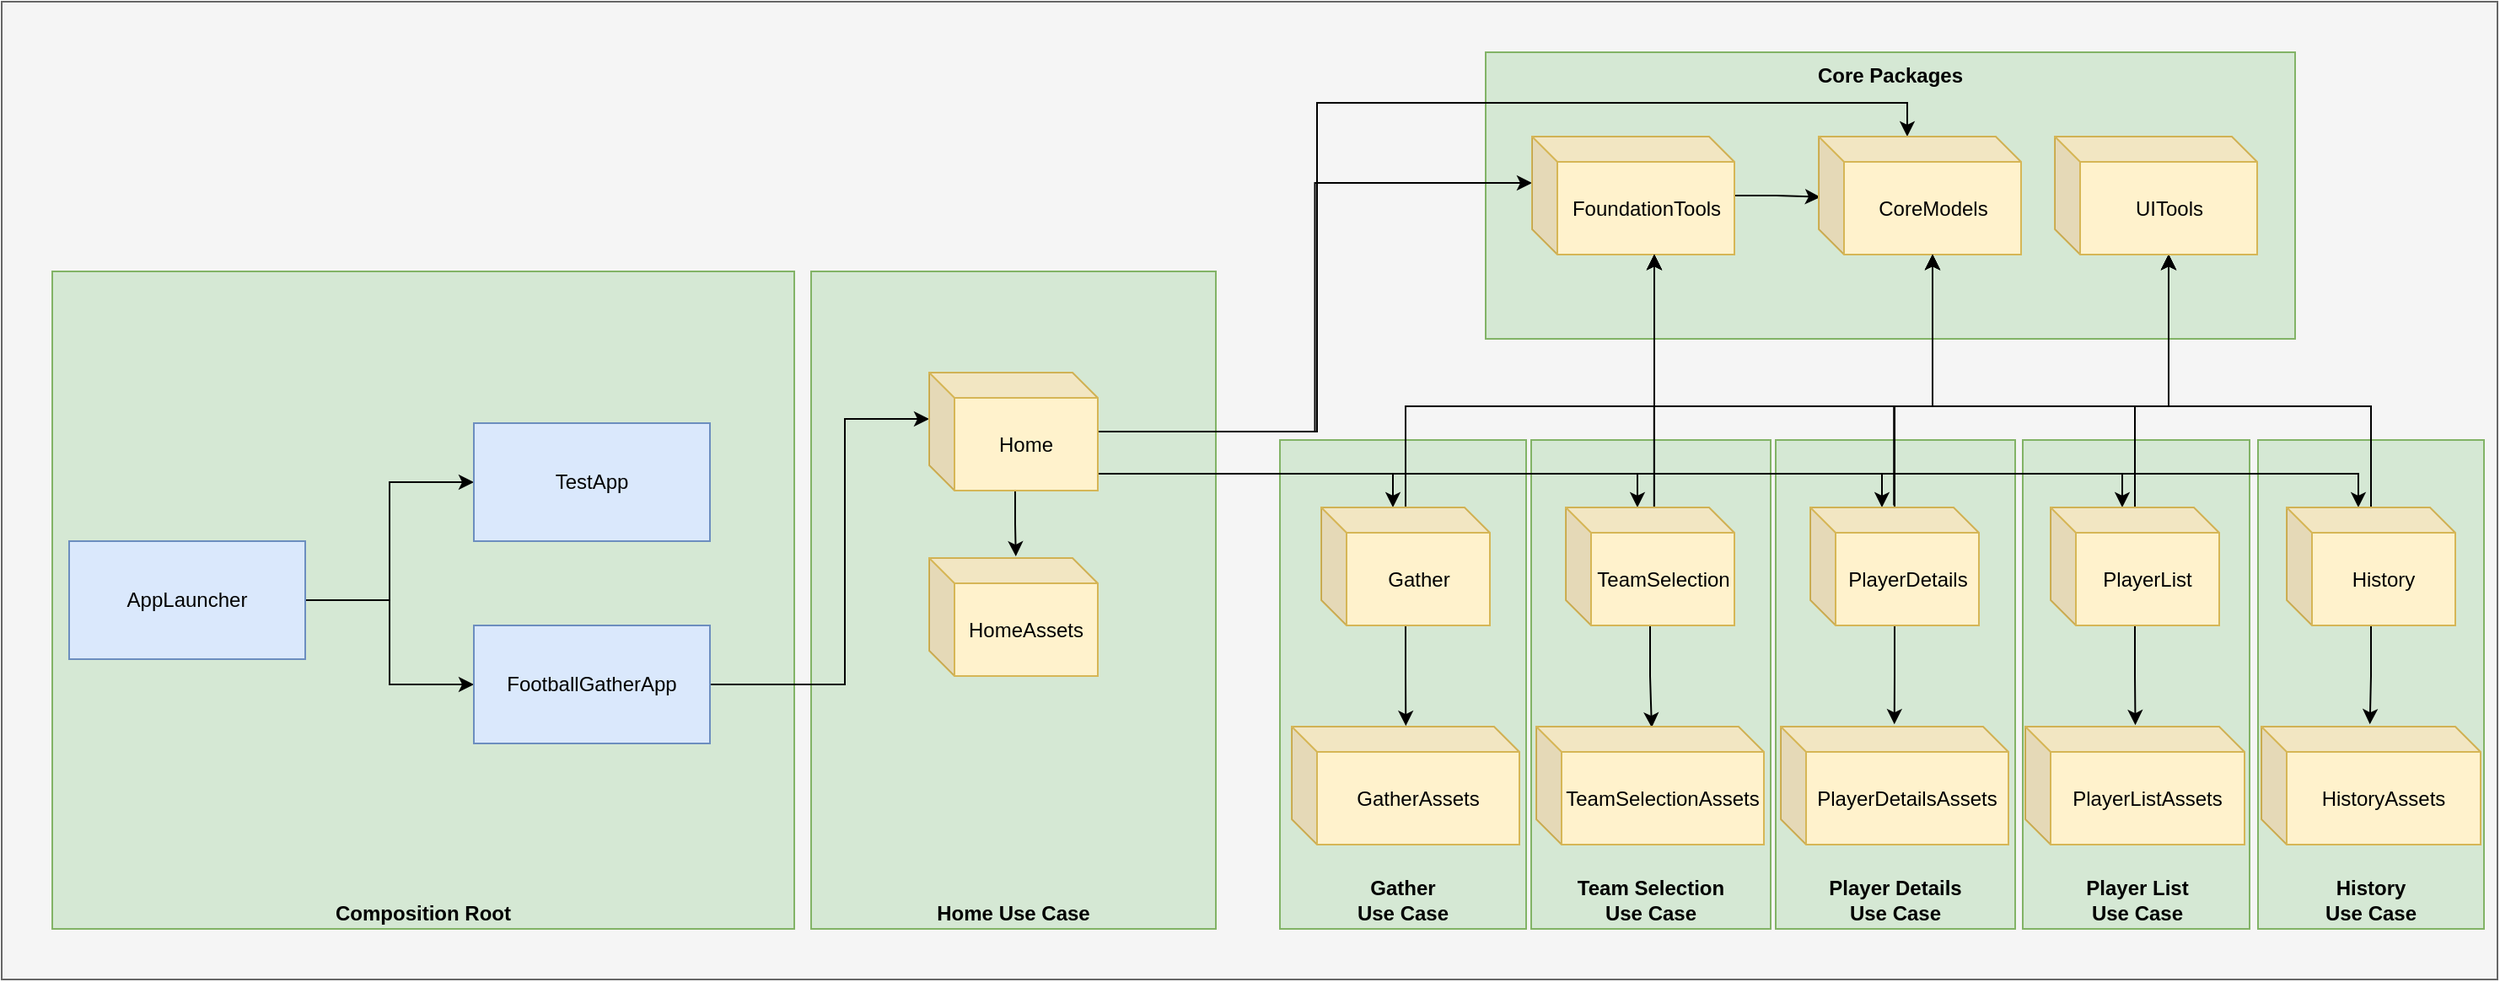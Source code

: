 <mxfile version="17.2.1" type="device"><diagram id="TobfptobPStImK_e6-n5" name="packages"><mxGraphModel dx="2884" dy="1578" grid="1" gridSize="10" guides="1" tooltips="1" connect="1" arrows="1" fold="1" page="1" pageScale="1" pageWidth="850" pageHeight="1100" math="0" shadow="0"><root><mxCell id="0"/><mxCell id="1" parent="0"/><mxCell id="zlG8t9grHXUxFDCzVIEU-12" value="" style="rounded=0;whiteSpace=wrap;html=1;fillColor=#f5f5f5;strokeColor=#666666;fontColor=#333333;" vertex="1" parent="1"><mxGeometry x="130" y="260" width="1480" height="580" as="geometry"/></mxCell><mxCell id="zlG8t9grHXUxFDCzVIEU-11" value="Core Packages" style="rounded=0;whiteSpace=wrap;html=1;horizontal=1;verticalAlign=top;fontStyle=1;fillColor=#d5e8d4;strokeColor=#82b366;" vertex="1" parent="1"><mxGeometry x="1010" y="290" width="480" height="170" as="geometry"/></mxCell><mxCell id="zlG8t9grHXUxFDCzVIEU-8" value="History&lt;br&gt;Use Case" style="rounded=0;whiteSpace=wrap;html=1;horizontal=1;verticalAlign=bottom;fontStyle=1;fillColor=#d5e8d4;strokeColor=#82b366;" vertex="1" parent="1"><mxGeometry x="1468" y="520" width="134" height="290" as="geometry"/></mxCell><mxCell id="zlG8t9grHXUxFDCzVIEU-7" value="Player List&lt;br&gt;Use Case" style="rounded=0;whiteSpace=wrap;html=1;horizontal=1;verticalAlign=bottom;fontStyle=1;fillColor=#d5e8d4;strokeColor=#82b366;" vertex="1" parent="1"><mxGeometry x="1328.5" y="520" width="134.5" height="290" as="geometry"/></mxCell><mxCell id="zlG8t9grHXUxFDCzVIEU-6" value="Player Details&lt;br&gt;Use Case" style="rounded=0;whiteSpace=wrap;html=1;horizontal=1;verticalAlign=bottom;fontStyle=1;fillColor=#d5e8d4;strokeColor=#82b366;" vertex="1" parent="1"><mxGeometry x="1182" y="520" width="142" height="290" as="geometry"/></mxCell><mxCell id="zlG8t9grHXUxFDCzVIEU-5" value="Team Selection&lt;br&gt;Use Case" style="rounded=0;whiteSpace=wrap;html=1;horizontal=1;verticalAlign=bottom;fontStyle=1;fillColor=#d5e8d4;strokeColor=#82b366;" vertex="1" parent="1"><mxGeometry x="1037" y="520" width="142" height="290" as="geometry"/></mxCell><mxCell id="zlG8t9grHXUxFDCzVIEU-3" value="Gather&lt;br&gt;Use Case" style="rounded=0;whiteSpace=wrap;html=1;horizontal=1;verticalAlign=bottom;fontStyle=1;fillColor=#d5e8d4;strokeColor=#82b366;" vertex="1" parent="1"><mxGeometry x="888" y="520" width="146" height="290" as="geometry"/></mxCell><mxCell id="zlG8t9grHXUxFDCzVIEU-2" value="Home Use Case" style="rounded=0;whiteSpace=wrap;html=1;horizontal=1;verticalAlign=bottom;fontStyle=1;fillColor=#d5e8d4;strokeColor=#82b366;" vertex="1" parent="1"><mxGeometry x="610" y="420" width="240" height="390" as="geometry"/></mxCell><mxCell id="zlG8t9grHXUxFDCzVIEU-1" value="Composition Root" style="rounded=0;whiteSpace=wrap;html=1;horizontal=1;verticalAlign=bottom;fontStyle=1;fillColor=#d5e8d4;strokeColor=#82b366;" vertex="1" parent="1"><mxGeometry x="160" y="420" width="440" height="390" as="geometry"/></mxCell><mxCell id="-4pnsfBAzSuTo0sqaqgS-5" style="edgeStyle=orthogonalEdgeStyle;rounded=0;orthogonalLoop=1;jettySize=auto;html=1;entryX=0;entryY=0.5;entryDx=0;entryDy=0;" parent="1" source="-4pnsfBAzSuTo0sqaqgS-1" target="-4pnsfBAzSuTo0sqaqgS-3" edge="1"><mxGeometry relative="1" as="geometry"/></mxCell><mxCell id="-4pnsfBAzSuTo0sqaqgS-6" style="edgeStyle=orthogonalEdgeStyle;rounded=0;orthogonalLoop=1;jettySize=auto;html=1;entryX=0;entryY=0.5;entryDx=0;entryDy=0;" parent="1" source="-4pnsfBAzSuTo0sqaqgS-1" target="-4pnsfBAzSuTo0sqaqgS-4" edge="1"><mxGeometry relative="1" as="geometry"/></mxCell><mxCell id="-4pnsfBAzSuTo0sqaqgS-1" value="AppLauncher" style="rounded=0;whiteSpace=wrap;html=1;fillColor=#dae8fc;strokeColor=#6c8ebf;" parent="1" vertex="1"><mxGeometry x="170" y="580" width="140" height="70" as="geometry"/></mxCell><mxCell id="-4pnsfBAzSuTo0sqaqgS-3" value="TestApp" style="rounded=0;whiteSpace=wrap;html=1;fillColor=#dae8fc;strokeColor=#6c8ebf;" parent="1" vertex="1"><mxGeometry x="410" y="510" width="140" height="70" as="geometry"/></mxCell><mxCell id="-4pnsfBAzSuTo0sqaqgS-13" style="edgeStyle=orthogonalEdgeStyle;rounded=0;orthogonalLoop=1;jettySize=auto;html=1;entryX=0;entryY=0;entryDx=0;entryDy=27.5;entryPerimeter=0;" parent="1" source="-4pnsfBAzSuTo0sqaqgS-4" target="-4pnsfBAzSuTo0sqaqgS-11" edge="1"><mxGeometry relative="1" as="geometry"><Array as="points"><mxPoint x="630" y="665"/><mxPoint x="630" y="507"/></Array></mxGeometry></mxCell><mxCell id="-4pnsfBAzSuTo0sqaqgS-4" value="FootballGatherApp" style="rounded=0;whiteSpace=wrap;html=1;fillColor=#dae8fc;strokeColor=#6c8ebf;" parent="1" vertex="1"><mxGeometry x="410" y="630" width="140" height="70" as="geometry"/></mxCell><mxCell id="-4pnsfBAzSuTo0sqaqgS-14" style="edgeStyle=orthogonalEdgeStyle;rounded=0;orthogonalLoop=1;jettySize=auto;html=1;entryX=0.514;entryY=-0.014;entryDx=0;entryDy=0;entryPerimeter=0;" parent="1" source="-4pnsfBAzSuTo0sqaqgS-11" target="-4pnsfBAzSuTo0sqaqgS-12" edge="1"><mxGeometry relative="1" as="geometry"><Array as="points"><mxPoint x="731" y="570"/><mxPoint x="731" y="570"/></Array></mxGeometry></mxCell><mxCell id="-4pnsfBAzSuTo0sqaqgS-55" style="edgeStyle=orthogonalEdgeStyle;rounded=0;orthogonalLoop=1;jettySize=auto;html=1;entryX=0;entryY=0;entryDx=42.5;entryDy=0;entryPerimeter=0;" parent="1" source="-4pnsfBAzSuTo0sqaqgS-11" target="-4pnsfBAzSuTo0sqaqgS-28" edge="1"><mxGeometry relative="1" as="geometry"><Array as="points"><mxPoint x="955" y="540"/></Array></mxGeometry></mxCell><mxCell id="-4pnsfBAzSuTo0sqaqgS-56" style="edgeStyle=orthogonalEdgeStyle;rounded=0;orthogonalLoop=1;jettySize=auto;html=1;entryX=0;entryY=0;entryDx=42.5;entryDy=0;entryPerimeter=0;" parent="1" source="-4pnsfBAzSuTo0sqaqgS-11" target="-4pnsfBAzSuTo0sqaqgS-27" edge="1"><mxGeometry relative="1" as="geometry"><Array as="points"><mxPoint x="1100" y="540"/></Array></mxGeometry></mxCell><mxCell id="-4pnsfBAzSuTo0sqaqgS-57" style="edgeStyle=orthogonalEdgeStyle;rounded=0;orthogonalLoop=1;jettySize=auto;html=1;entryX=0;entryY=0;entryDx=42.5;entryDy=0;entryPerimeter=0;" parent="1" source="-4pnsfBAzSuTo0sqaqgS-11" target="-4pnsfBAzSuTo0sqaqgS-26" edge="1"><mxGeometry relative="1" as="geometry"><Array as="points"><mxPoint x="1245" y="540"/></Array></mxGeometry></mxCell><mxCell id="-4pnsfBAzSuTo0sqaqgS-58" style="edgeStyle=orthogonalEdgeStyle;rounded=0;orthogonalLoop=1;jettySize=auto;html=1;entryX=0;entryY=0;entryDx=42.5;entryDy=0;entryPerimeter=0;" parent="1" source="-4pnsfBAzSuTo0sqaqgS-11" target="-4pnsfBAzSuTo0sqaqgS-25" edge="1"><mxGeometry relative="1" as="geometry"><Array as="points"><mxPoint x="1388" y="540"/></Array></mxGeometry></mxCell><mxCell id="-4pnsfBAzSuTo0sqaqgS-59" style="edgeStyle=orthogonalEdgeStyle;rounded=0;orthogonalLoop=1;jettySize=auto;html=1;entryX=0;entryY=0;entryDx=42.5;entryDy=0;entryPerimeter=0;" parent="1" source="-4pnsfBAzSuTo0sqaqgS-11" target="-4pnsfBAzSuTo0sqaqgS-21" edge="1"><mxGeometry relative="1" as="geometry"><Array as="points"><mxPoint x="1528" y="540"/></Array></mxGeometry></mxCell><mxCell id="-4pnsfBAzSuTo0sqaqgS-83" style="edgeStyle=orthogonalEdgeStyle;rounded=0;orthogonalLoop=1;jettySize=auto;html=1;entryX=0;entryY=0;entryDx=0;entryDy=27.5;entryPerimeter=0;" parent="1" source="-4pnsfBAzSuTo0sqaqgS-11" target="-4pnsfBAzSuTo0sqaqgS-16" edge="1"><mxGeometry relative="1" as="geometry"><mxPoint x="1020" y="370" as="targetPoint"/></mxGeometry></mxCell><mxCell id="-4pnsfBAzSuTo0sqaqgS-84" style="edgeStyle=orthogonalEdgeStyle;rounded=0;orthogonalLoop=1;jettySize=auto;html=1;entryX=0;entryY=0;entryDx=52.5;entryDy=0;entryPerimeter=0;" parent="1" source="-4pnsfBAzSuTo0sqaqgS-11" target="-4pnsfBAzSuTo0sqaqgS-19" edge="1"><mxGeometry relative="1" as="geometry"><Array as="points"><mxPoint x="910" y="515"/><mxPoint x="910" y="320"/><mxPoint x="1260" y="320"/></Array></mxGeometry></mxCell><mxCell id="-4pnsfBAzSuTo0sqaqgS-11" value="Home" style="shape=cube;whiteSpace=wrap;html=1;boundedLbl=1;backgroundOutline=1;darkOpacity=0.05;darkOpacity2=0.1;size=15;fillColor=#fff2cc;strokeColor=#d6b656;" parent="1" vertex="1"><mxGeometry x="680" y="480" width="100" height="70" as="geometry"/></mxCell><mxCell id="-4pnsfBAzSuTo0sqaqgS-12" value="HomeAssets" style="shape=cube;whiteSpace=wrap;html=1;boundedLbl=1;backgroundOutline=1;darkOpacity=0.05;darkOpacity2=0.1;size=15;fillColor=#fff2cc;strokeColor=#d6b656;" parent="1" vertex="1"><mxGeometry x="680" y="590" width="100" height="70" as="geometry"/></mxCell><mxCell id="-4pnsfBAzSuTo0sqaqgS-40" style="edgeStyle=orthogonalEdgeStyle;rounded=0;orthogonalLoop=1;jettySize=auto;html=1;entryX=0.008;entryY=0.513;entryDx=0;entryDy=0;entryPerimeter=0;" parent="1" source="-4pnsfBAzSuTo0sqaqgS-16" target="-4pnsfBAzSuTo0sqaqgS-19" edge="1"><mxGeometry relative="1" as="geometry"/></mxCell><mxCell id="-4pnsfBAzSuTo0sqaqgS-16" value="FoundationTools" style="shape=cube;whiteSpace=wrap;html=1;boundedLbl=1;backgroundOutline=1;darkOpacity=0.05;darkOpacity2=0.1;size=15;fillColor=#fff2cc;strokeColor=#d6b656;" parent="1" vertex="1"><mxGeometry x="1037.5" y="340" width="120" height="70" as="geometry"/></mxCell><mxCell id="-4pnsfBAzSuTo0sqaqgS-19" value="CoreModels" style="shape=cube;whiteSpace=wrap;html=1;boundedLbl=1;backgroundOutline=1;darkOpacity=0.05;darkOpacity2=0.1;size=15;fillColor=#fff2cc;strokeColor=#d6b656;" parent="1" vertex="1"><mxGeometry x="1207.5" y="340" width="120" height="70" as="geometry"/></mxCell><mxCell id="-4pnsfBAzSuTo0sqaqgS-54" style="edgeStyle=orthogonalEdgeStyle;rounded=0;orthogonalLoop=1;jettySize=auto;html=1;entryX=0.495;entryY=-0.02;entryDx=0;entryDy=0;entryPerimeter=0;" parent="1" source="-4pnsfBAzSuTo0sqaqgS-21" target="-4pnsfBAzSuTo0sqaqgS-23" edge="1"><mxGeometry relative="1" as="geometry"/></mxCell><mxCell id="-4pnsfBAzSuTo0sqaqgS-70" style="edgeStyle=orthogonalEdgeStyle;rounded=0;orthogonalLoop=1;jettySize=auto;html=1;" parent="1" source="-4pnsfBAzSuTo0sqaqgS-21" edge="1"><mxGeometry relative="1" as="geometry"><mxPoint x="1110" y="410" as="targetPoint"/><Array as="points"><mxPoint x="1535" y="500"/><mxPoint x="1110" y="500"/><mxPoint x="1110" y="410"/></Array></mxGeometry></mxCell><mxCell id="-4pnsfBAzSuTo0sqaqgS-76" style="edgeStyle=orthogonalEdgeStyle;rounded=0;orthogonalLoop=1;jettySize=auto;html=1;entryX=0;entryY=0;entryDx=67.5;entryDy=70;entryPerimeter=0;" parent="1" source="-4pnsfBAzSuTo0sqaqgS-21" target="-4pnsfBAzSuTo0sqaqgS-19" edge="1"><mxGeometry relative="1" as="geometry"><Array as="points"><mxPoint x="1535" y="500"/><mxPoint x="1275" y="500"/></Array></mxGeometry></mxCell><mxCell id="-4pnsfBAzSuTo0sqaqgS-82" style="edgeStyle=orthogonalEdgeStyle;rounded=0;orthogonalLoop=1;jettySize=auto;html=1;entryX=0;entryY=0;entryDx=67.5;entryDy=70;entryPerimeter=0;" parent="1" source="-4pnsfBAzSuTo0sqaqgS-21" target="-4pnsfBAzSuTo0sqaqgS-39" edge="1"><mxGeometry relative="1" as="geometry"><Array as="points"><mxPoint x="1535" y="500"/><mxPoint x="1415" y="500"/></Array></mxGeometry></mxCell><mxCell id="-4pnsfBAzSuTo0sqaqgS-21" value="History" style="shape=cube;whiteSpace=wrap;html=1;boundedLbl=1;backgroundOutline=1;darkOpacity=0.05;darkOpacity2=0.1;size=15;fillColor=#fff2cc;strokeColor=#d6b656;" parent="1" vertex="1"><mxGeometry x="1485" y="560" width="100" height="70" as="geometry"/></mxCell><mxCell id="-4pnsfBAzSuTo0sqaqgS-23" value="HistoryAssets" style="shape=cube;whiteSpace=wrap;html=1;boundedLbl=1;backgroundOutline=1;darkOpacity=0.05;darkOpacity2=0.1;size=15;fillColor=#fff2cc;strokeColor=#d6b656;" parent="1" vertex="1"><mxGeometry x="1470" y="690" width="130" height="70" as="geometry"/></mxCell><mxCell id="-4pnsfBAzSuTo0sqaqgS-53" style="edgeStyle=orthogonalEdgeStyle;rounded=0;orthogonalLoop=1;jettySize=auto;html=1;entryX=0.502;entryY=-0.013;entryDx=0;entryDy=0;entryPerimeter=0;" parent="1" source="-4pnsfBAzSuTo0sqaqgS-25" target="-4pnsfBAzSuTo0sqaqgS-30" edge="1"><mxGeometry relative="1" as="geometry"/></mxCell><mxCell id="-4pnsfBAzSuTo0sqaqgS-69" style="edgeStyle=orthogonalEdgeStyle;rounded=0;orthogonalLoop=1;jettySize=auto;html=1;" parent="1" source="-4pnsfBAzSuTo0sqaqgS-25" edge="1"><mxGeometry relative="1" as="geometry"><mxPoint x="1110" y="410" as="targetPoint"/><Array as="points"><mxPoint x="1395" y="500"/><mxPoint x="1110" y="500"/><mxPoint x="1110" y="410"/></Array></mxGeometry></mxCell><mxCell id="-4pnsfBAzSuTo0sqaqgS-75" style="edgeStyle=orthogonalEdgeStyle;rounded=0;orthogonalLoop=1;jettySize=auto;html=1;entryX=0;entryY=0;entryDx=67.5;entryDy=70;entryPerimeter=0;" parent="1" source="-4pnsfBAzSuTo0sqaqgS-25" target="-4pnsfBAzSuTo0sqaqgS-19" edge="1"><mxGeometry relative="1" as="geometry"><Array as="points"><mxPoint x="1395" y="500"/><mxPoint x="1275" y="500"/></Array></mxGeometry></mxCell><mxCell id="-4pnsfBAzSuTo0sqaqgS-81" style="edgeStyle=orthogonalEdgeStyle;rounded=0;orthogonalLoop=1;jettySize=auto;html=1;entryX=0;entryY=0;entryDx=67.5;entryDy=70;entryPerimeter=0;" parent="1" source="-4pnsfBAzSuTo0sqaqgS-25" target="-4pnsfBAzSuTo0sqaqgS-39" edge="1"><mxGeometry relative="1" as="geometry"><Array as="points"><mxPoint x="1395" y="500"/><mxPoint x="1415" y="500"/></Array></mxGeometry></mxCell><mxCell id="-4pnsfBAzSuTo0sqaqgS-25" value="PlayerList" style="shape=cube;whiteSpace=wrap;html=1;boundedLbl=1;backgroundOutline=1;darkOpacity=0.05;darkOpacity2=0.1;size=15;fillColor=#fff2cc;strokeColor=#d6b656;" parent="1" vertex="1"><mxGeometry x="1345" y="560" width="100" height="70" as="geometry"/></mxCell><mxCell id="-4pnsfBAzSuTo0sqaqgS-52" style="edgeStyle=orthogonalEdgeStyle;rounded=0;orthogonalLoop=1;jettySize=auto;html=1;entryX=0.499;entryY=-0.02;entryDx=0;entryDy=0;entryPerimeter=0;" parent="1" source="-4pnsfBAzSuTo0sqaqgS-26" target="-4pnsfBAzSuTo0sqaqgS-33" edge="1"><mxGeometry relative="1" as="geometry"/></mxCell><mxCell id="-4pnsfBAzSuTo0sqaqgS-68" style="edgeStyle=orthogonalEdgeStyle;rounded=0;orthogonalLoop=1;jettySize=auto;html=1;" parent="1" source="-4pnsfBAzSuTo0sqaqgS-26" edge="1"><mxGeometry relative="1" as="geometry"><mxPoint x="1110" y="410" as="targetPoint"/><Array as="points"><mxPoint x="1253" y="500"/><mxPoint x="1110" y="500"/><mxPoint x="1110" y="410"/></Array></mxGeometry></mxCell><mxCell id="-4pnsfBAzSuTo0sqaqgS-73" style="edgeStyle=orthogonalEdgeStyle;rounded=0;orthogonalLoop=1;jettySize=auto;html=1;entryX=0;entryY=0;entryDx=67.5;entryDy=70;entryPerimeter=0;exitX=0.496;exitY=-0.017;exitDx=0;exitDy=0;exitPerimeter=0;" parent="1" source="-4pnsfBAzSuTo0sqaqgS-26" target="-4pnsfBAzSuTo0sqaqgS-19" edge="1"><mxGeometry relative="1" as="geometry"><Array as="points"><mxPoint x="1252" y="500"/><mxPoint x="1275" y="500"/></Array></mxGeometry></mxCell><mxCell id="-4pnsfBAzSuTo0sqaqgS-80" style="edgeStyle=orthogonalEdgeStyle;rounded=0;orthogonalLoop=1;jettySize=auto;html=1;entryX=0;entryY=0;entryDx=67.5;entryDy=70;entryPerimeter=0;" parent="1" source="-4pnsfBAzSuTo0sqaqgS-26" target="-4pnsfBAzSuTo0sqaqgS-39" edge="1"><mxGeometry relative="1" as="geometry"><Array as="points"><mxPoint x="1253" y="500"/><mxPoint x="1415" y="500"/></Array></mxGeometry></mxCell><mxCell id="-4pnsfBAzSuTo0sqaqgS-26" value="PlayerDetails" style="shape=cube;whiteSpace=wrap;html=1;boundedLbl=1;backgroundOutline=1;darkOpacity=0.05;darkOpacity2=0.1;size=15;fillColor=#fff2cc;strokeColor=#d6b656;" parent="1" vertex="1"><mxGeometry x="1202.5" y="560" width="100" height="70" as="geometry"/></mxCell><mxCell id="-4pnsfBAzSuTo0sqaqgS-51" style="edgeStyle=orthogonalEdgeStyle;rounded=0;orthogonalLoop=1;jettySize=auto;html=1;entryX=0.507;entryY=0.008;entryDx=0;entryDy=0;entryPerimeter=0;" parent="1" source="-4pnsfBAzSuTo0sqaqgS-27" target="-4pnsfBAzSuTo0sqaqgS-35" edge="1"><mxGeometry relative="1" as="geometry"/></mxCell><mxCell id="-4pnsfBAzSuTo0sqaqgS-67" style="edgeStyle=orthogonalEdgeStyle;rounded=0;orthogonalLoop=1;jettySize=auto;html=1;" parent="1" source="-4pnsfBAzSuTo0sqaqgS-27" edge="1"><mxGeometry relative="1" as="geometry"><mxPoint x="1110" y="410" as="targetPoint"/><Array as="points"><mxPoint x="1110" y="410"/></Array></mxGeometry></mxCell><mxCell id="-4pnsfBAzSuTo0sqaqgS-72" style="edgeStyle=orthogonalEdgeStyle;rounded=0;orthogonalLoop=1;jettySize=auto;html=1;entryX=0;entryY=0;entryDx=67.5;entryDy=70;entryPerimeter=0;exitX=0.524;exitY=0.008;exitDx=0;exitDy=0;exitPerimeter=0;" parent="1" source="-4pnsfBAzSuTo0sqaqgS-27" target="-4pnsfBAzSuTo0sqaqgS-19" edge="1"><mxGeometry relative="1" as="geometry"><Array as="points"><mxPoint x="1110" y="500"/><mxPoint x="1275" y="500"/></Array></mxGeometry></mxCell><mxCell id="-4pnsfBAzSuTo0sqaqgS-79" style="edgeStyle=orthogonalEdgeStyle;rounded=0;orthogonalLoop=1;jettySize=auto;html=1;entryX=0;entryY=0;entryDx=67.5;entryDy=70;entryPerimeter=0;" parent="1" source="-4pnsfBAzSuTo0sqaqgS-27" target="-4pnsfBAzSuTo0sqaqgS-39" edge="1"><mxGeometry relative="1" as="geometry"><Array as="points"><mxPoint x="1110" y="500"/><mxPoint x="1415" y="500"/></Array></mxGeometry></mxCell><mxCell id="-4pnsfBAzSuTo0sqaqgS-27" value="TeamSelection" style="shape=cube;whiteSpace=wrap;html=1;boundedLbl=1;backgroundOutline=1;darkOpacity=0.05;darkOpacity2=0.1;size=15;fillColor=#fff2cc;strokeColor=#d6b656;" parent="1" vertex="1"><mxGeometry x="1057.5" y="560" width="100" height="70" as="geometry"/></mxCell><mxCell id="-4pnsfBAzSuTo0sqaqgS-50" style="edgeStyle=orthogonalEdgeStyle;rounded=0;orthogonalLoop=1;jettySize=auto;html=1;entryX=0.501;entryY=-0.006;entryDx=0;entryDy=0;entryPerimeter=0;" parent="1" source="-4pnsfBAzSuTo0sqaqgS-28" target="-4pnsfBAzSuTo0sqaqgS-37" edge="1"><mxGeometry relative="1" as="geometry"/></mxCell><mxCell id="-4pnsfBAzSuTo0sqaqgS-66" style="edgeStyle=orthogonalEdgeStyle;rounded=0;orthogonalLoop=1;jettySize=auto;html=1;" parent="1" source="-4pnsfBAzSuTo0sqaqgS-28" edge="1"><mxGeometry relative="1" as="geometry"><mxPoint x="1110" y="410" as="targetPoint"/><Array as="points"><mxPoint x="963" y="500"/><mxPoint x="1110" y="500"/><mxPoint x="1110" y="410"/></Array></mxGeometry></mxCell><mxCell id="-4pnsfBAzSuTo0sqaqgS-71" style="edgeStyle=orthogonalEdgeStyle;rounded=0;orthogonalLoop=1;jettySize=auto;html=1;entryX=0;entryY=0;entryDx=67.5;entryDy=70;entryPerimeter=0;" parent="1" source="-4pnsfBAzSuTo0sqaqgS-28" target="-4pnsfBAzSuTo0sqaqgS-19" edge="1"><mxGeometry relative="1" as="geometry"><Array as="points"><mxPoint x="962" y="500"/><mxPoint x="1275" y="500"/></Array></mxGeometry></mxCell><mxCell id="-4pnsfBAzSuTo0sqaqgS-77" style="edgeStyle=orthogonalEdgeStyle;rounded=0;orthogonalLoop=1;jettySize=auto;html=1;entryX=0;entryY=0;entryDx=67.5;entryDy=70;entryPerimeter=0;" parent="1" source="-4pnsfBAzSuTo0sqaqgS-28" target="-4pnsfBAzSuTo0sqaqgS-39" edge="1"><mxGeometry relative="1" as="geometry"><Array as="points"><mxPoint x="963" y="500"/><mxPoint x="1415" y="500"/></Array></mxGeometry></mxCell><mxCell id="-4pnsfBAzSuTo0sqaqgS-28" value="Gather" style="shape=cube;whiteSpace=wrap;html=1;boundedLbl=1;backgroundOutline=1;darkOpacity=0.05;darkOpacity2=0.1;size=15;fillColor=#fff2cc;strokeColor=#d6b656;" parent="1" vertex="1"><mxGeometry x="912.5" y="560" width="100" height="70" as="geometry"/></mxCell><mxCell id="-4pnsfBAzSuTo0sqaqgS-30" value="PlayerListAssets" style="shape=cube;whiteSpace=wrap;html=1;boundedLbl=1;backgroundOutline=1;darkOpacity=0.05;darkOpacity2=0.1;size=15;fillColor=#fff2cc;strokeColor=#d6b656;" parent="1" vertex="1"><mxGeometry x="1330" y="690" width="130" height="70" as="geometry"/></mxCell><mxCell id="-4pnsfBAzSuTo0sqaqgS-33" value="PlayerDetailsAssets" style="shape=cube;whiteSpace=wrap;html=1;boundedLbl=1;backgroundOutline=1;darkOpacity=0.05;darkOpacity2=0.1;size=15;fillColor=#fff2cc;strokeColor=#d6b656;" parent="1" vertex="1"><mxGeometry x="1185" y="690" width="135" height="70" as="geometry"/></mxCell><mxCell id="-4pnsfBAzSuTo0sqaqgS-35" value="TeamSelectionAssets" style="shape=cube;whiteSpace=wrap;html=1;boundedLbl=1;backgroundOutline=1;darkOpacity=0.05;darkOpacity2=0.1;size=15;fillColor=#fff2cc;strokeColor=#d6b656;" parent="1" vertex="1"><mxGeometry x="1040" y="690" width="135" height="70" as="geometry"/></mxCell><mxCell id="-4pnsfBAzSuTo0sqaqgS-37" value="GatherAssets" style="shape=cube;whiteSpace=wrap;html=1;boundedLbl=1;backgroundOutline=1;darkOpacity=0.05;darkOpacity2=0.1;size=15;fillColor=#fff2cc;strokeColor=#d6b656;" parent="1" vertex="1"><mxGeometry x="895" y="690" width="135" height="70" as="geometry"/></mxCell><mxCell id="-4pnsfBAzSuTo0sqaqgS-39" value="UITools" style="shape=cube;whiteSpace=wrap;html=1;boundedLbl=1;backgroundOutline=1;darkOpacity=0.05;darkOpacity2=0.1;size=15;fillColor=#fff2cc;strokeColor=#d6b656;" parent="1" vertex="1"><mxGeometry x="1347.5" y="340" width="120" height="70" as="geometry"/></mxCell></root></mxGraphModel></diagram></mxfile>
